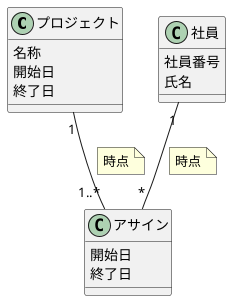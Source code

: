 @startuml

class プロジェクト {
  名称
  開始日
  終了日
}

class アサイン {
  開始日
  終了日
}

class 社員 {
  社員番号
  氏名
}

プロジェクト "1"--"1..*" アサイン
note on link : 時点

社員 "1"--"*" アサイン
note on link : 時点

@enduml
